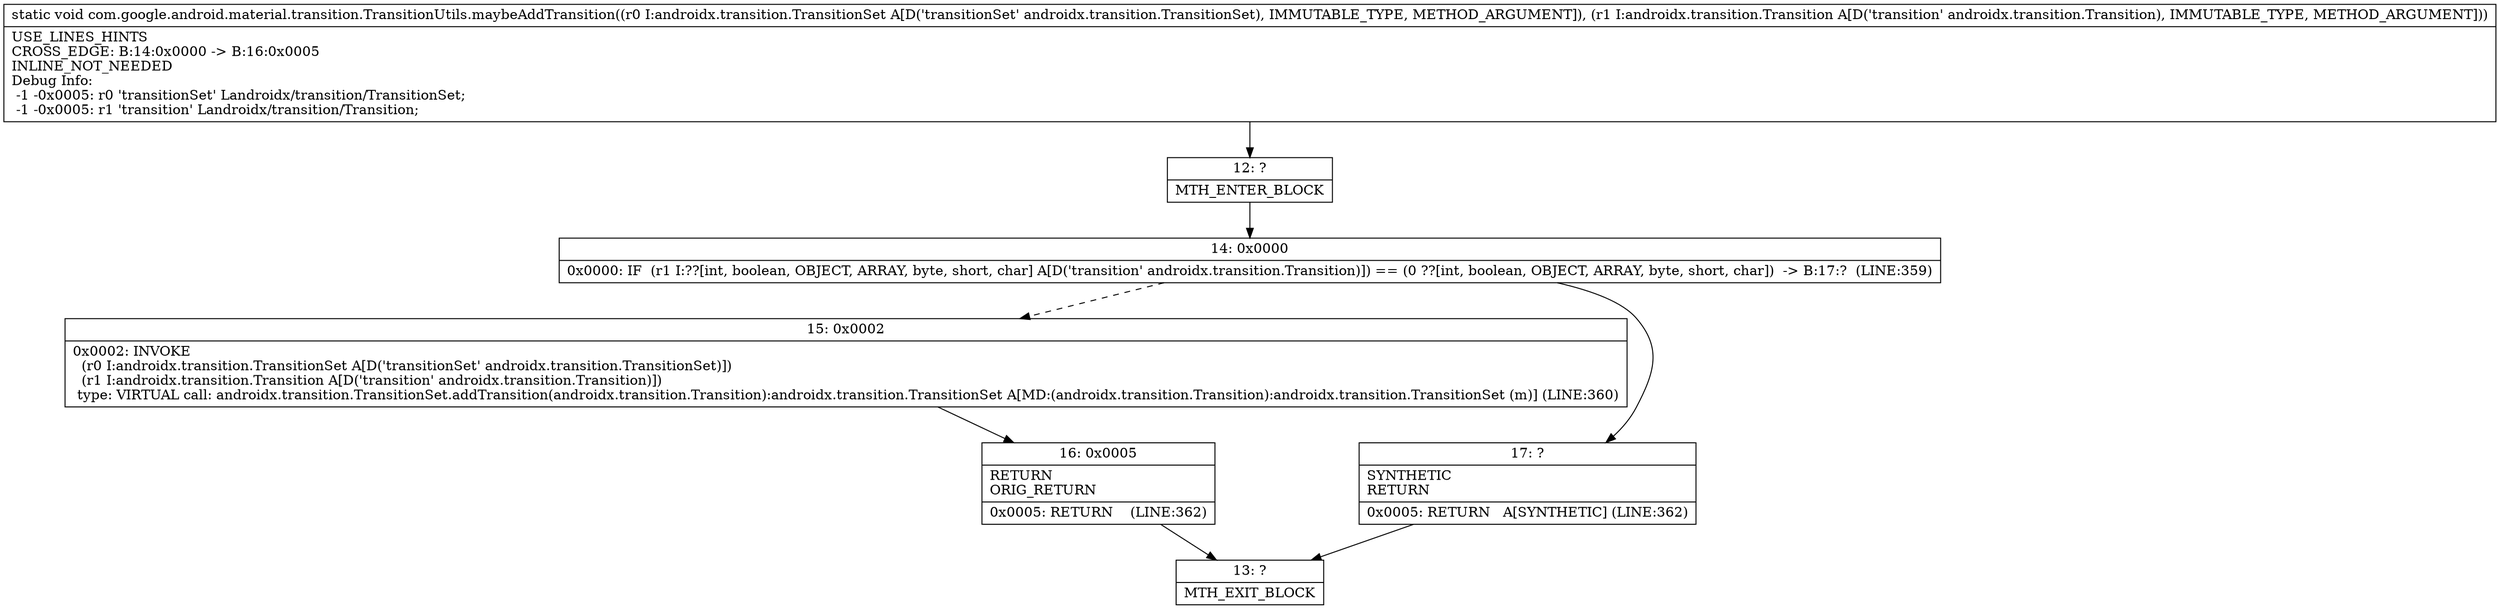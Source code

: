 digraph "CFG forcom.google.android.material.transition.TransitionUtils.maybeAddTransition(Landroidx\/transition\/TransitionSet;Landroidx\/transition\/Transition;)V" {
Node_12 [shape=record,label="{12\:\ ?|MTH_ENTER_BLOCK\l}"];
Node_14 [shape=record,label="{14\:\ 0x0000|0x0000: IF  (r1 I:??[int, boolean, OBJECT, ARRAY, byte, short, char] A[D('transition' androidx.transition.Transition)]) == (0 ??[int, boolean, OBJECT, ARRAY, byte, short, char])  \-\> B:17:?  (LINE:359)\l}"];
Node_15 [shape=record,label="{15\:\ 0x0002|0x0002: INVOKE  \l  (r0 I:androidx.transition.TransitionSet A[D('transitionSet' androidx.transition.TransitionSet)])\l  (r1 I:androidx.transition.Transition A[D('transition' androidx.transition.Transition)])\l type: VIRTUAL call: androidx.transition.TransitionSet.addTransition(androidx.transition.Transition):androidx.transition.TransitionSet A[MD:(androidx.transition.Transition):androidx.transition.TransitionSet (m)] (LINE:360)\l}"];
Node_16 [shape=record,label="{16\:\ 0x0005|RETURN\lORIG_RETURN\l|0x0005: RETURN    (LINE:362)\l}"];
Node_13 [shape=record,label="{13\:\ ?|MTH_EXIT_BLOCK\l}"];
Node_17 [shape=record,label="{17\:\ ?|SYNTHETIC\lRETURN\l|0x0005: RETURN   A[SYNTHETIC] (LINE:362)\l}"];
MethodNode[shape=record,label="{static void com.google.android.material.transition.TransitionUtils.maybeAddTransition((r0 I:androidx.transition.TransitionSet A[D('transitionSet' androidx.transition.TransitionSet), IMMUTABLE_TYPE, METHOD_ARGUMENT]), (r1 I:androidx.transition.Transition A[D('transition' androidx.transition.Transition), IMMUTABLE_TYPE, METHOD_ARGUMENT]))  | USE_LINES_HINTS\lCROSS_EDGE: B:14:0x0000 \-\> B:16:0x0005\lINLINE_NOT_NEEDED\lDebug Info:\l  \-1 \-0x0005: r0 'transitionSet' Landroidx\/transition\/TransitionSet;\l  \-1 \-0x0005: r1 'transition' Landroidx\/transition\/Transition;\l}"];
MethodNode -> Node_12;Node_12 -> Node_14;
Node_14 -> Node_15[style=dashed];
Node_14 -> Node_17;
Node_15 -> Node_16;
Node_16 -> Node_13;
Node_17 -> Node_13;
}

